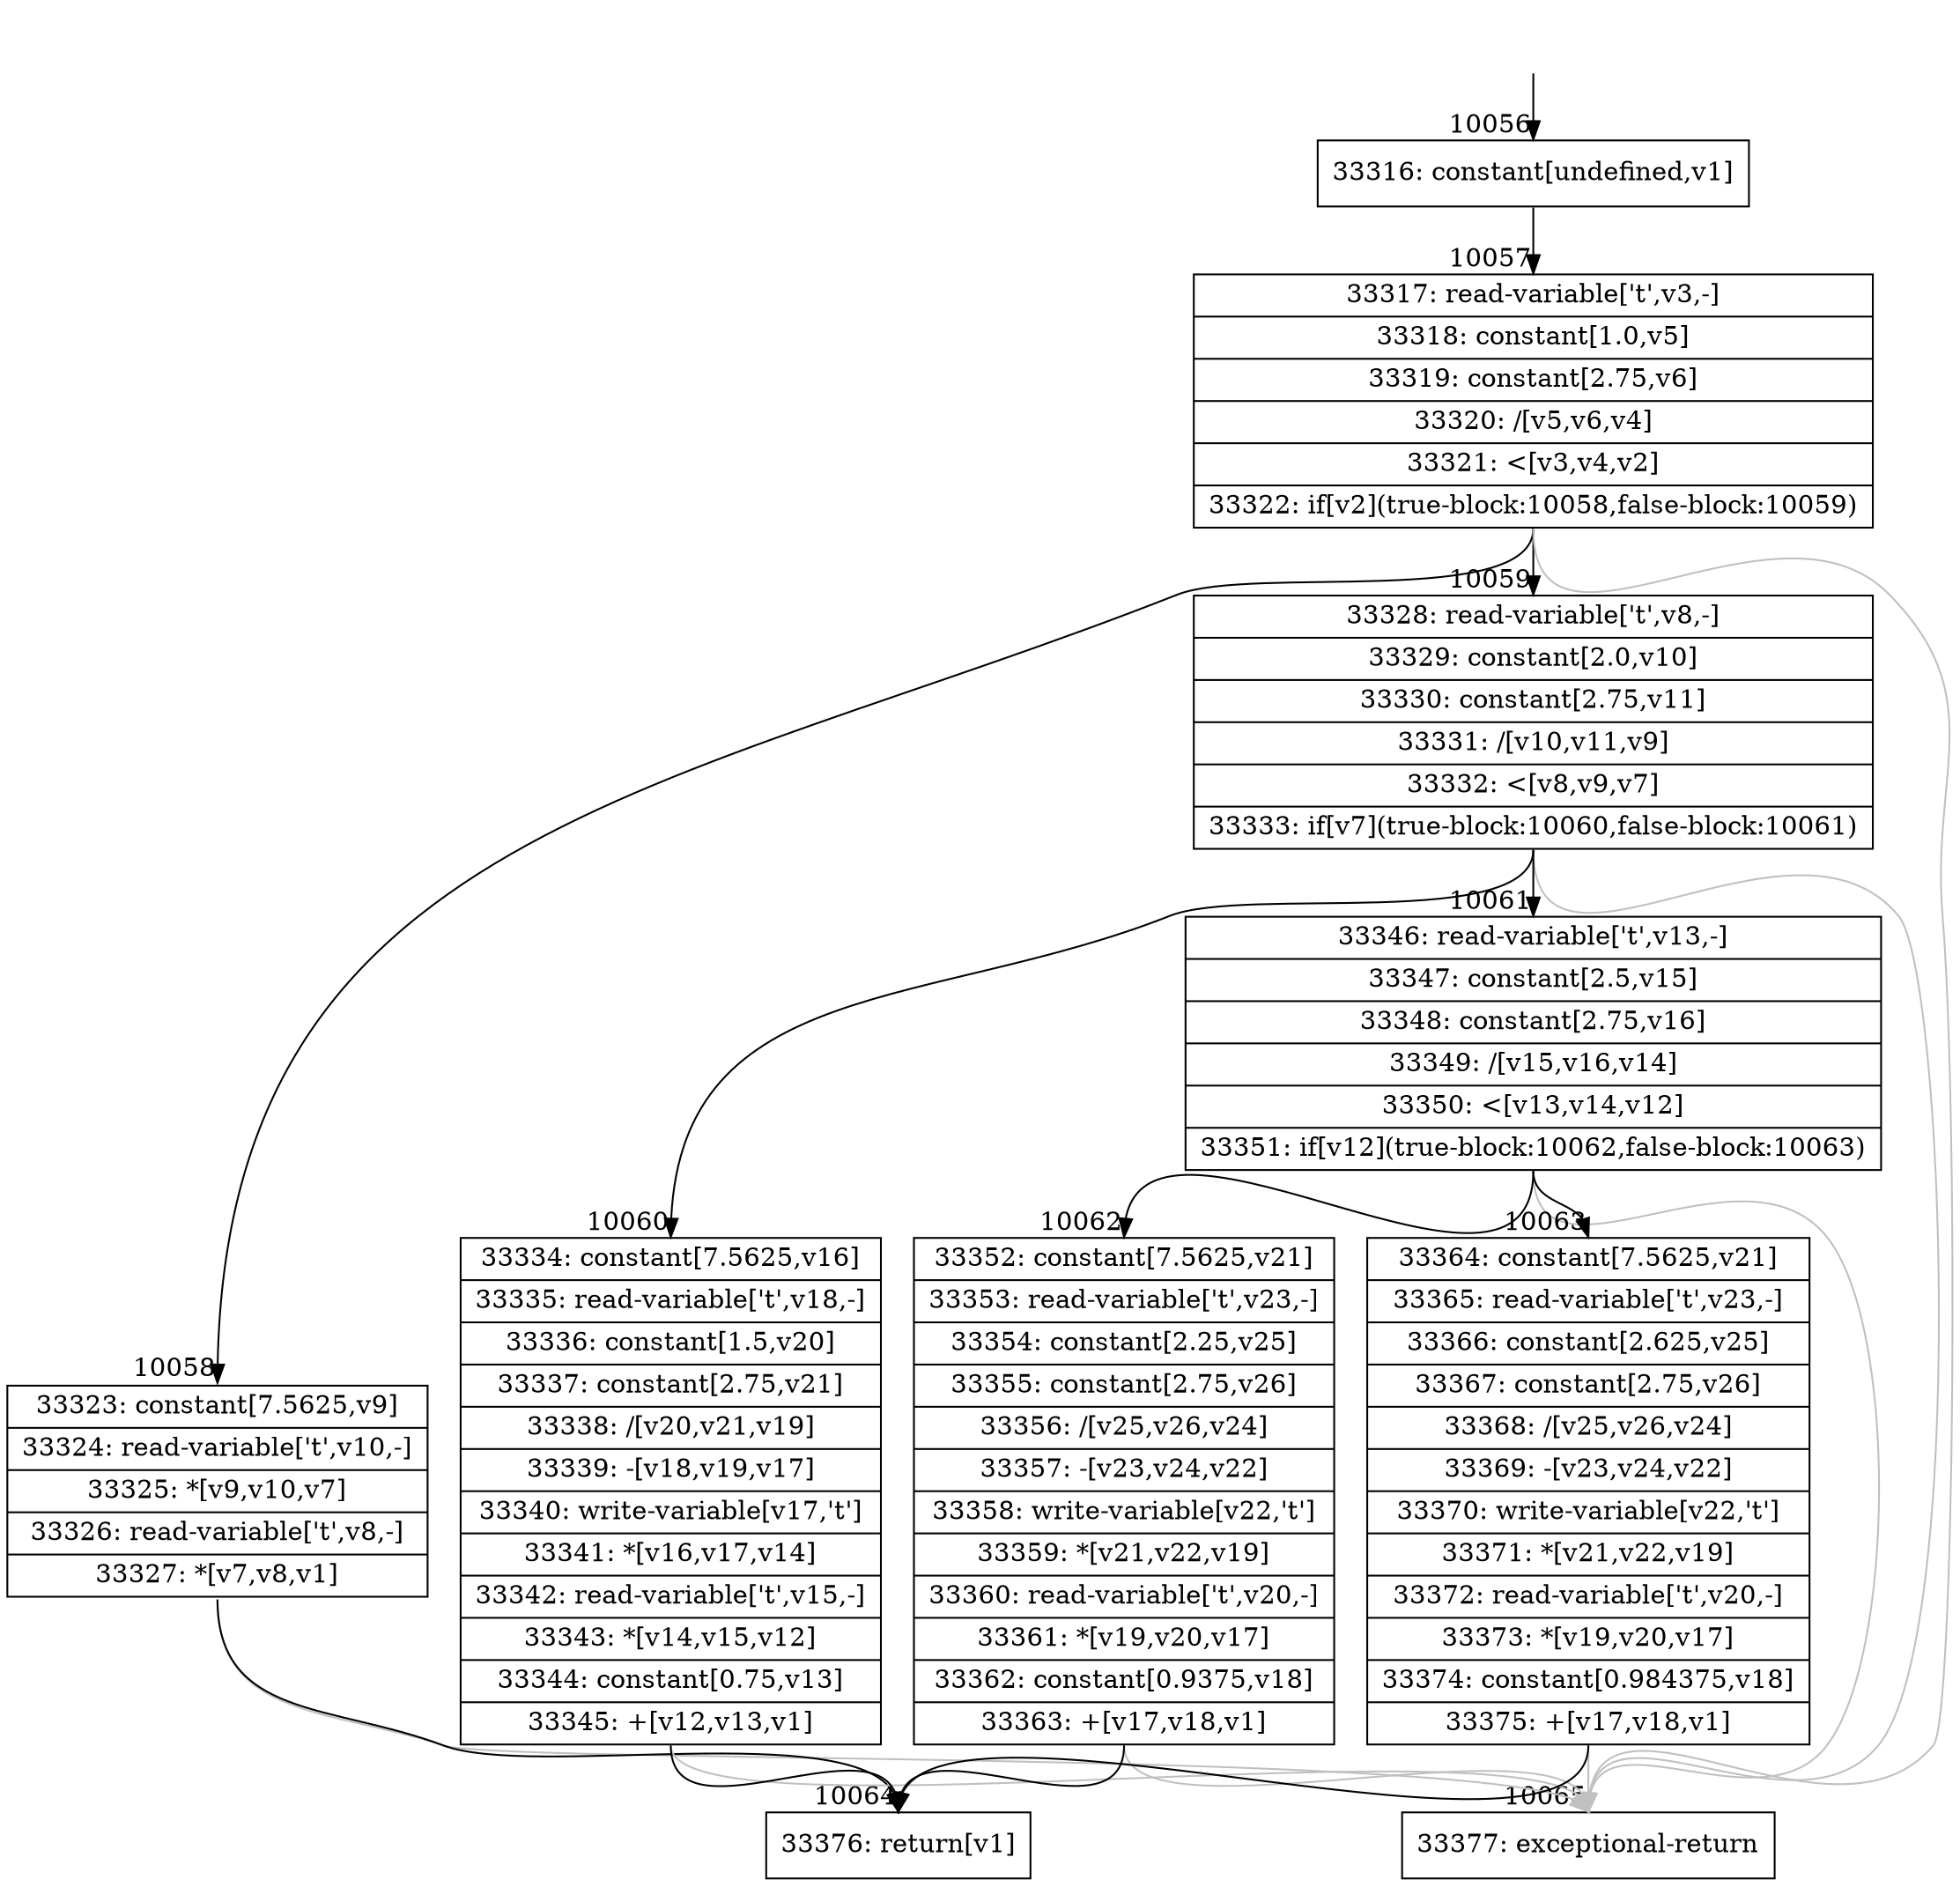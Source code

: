 digraph {
rankdir="TD"
BB_entry928[shape=none,label=""];
BB_entry928 -> BB10056 [tailport=s, headport=n, headlabel="    10056"]
BB10056 [shape=record label="{33316: constant[undefined,v1]}" ] 
BB10056 -> BB10057 [tailport=s, headport=n, headlabel="      10057"]
BB10057 [shape=record label="{33317: read-variable['t',v3,-]|33318: constant[1.0,v5]|33319: constant[2.75,v6]|33320: /[v5,v6,v4]|33321: \<[v3,v4,v2]|33322: if[v2](true-block:10058,false-block:10059)}" ] 
BB10057 -> BB10058 [tailport=s, headport=n, headlabel="      10058"]
BB10057 -> BB10059 [tailport=s, headport=n, headlabel="      10059"]
BB10057 -> BB10065 [tailport=s, headport=n, color=gray, headlabel="      10065"]
BB10058 [shape=record label="{33323: constant[7.5625,v9]|33324: read-variable['t',v10,-]|33325: *[v9,v10,v7]|33326: read-variable['t',v8,-]|33327: *[v7,v8,v1]}" ] 
BB10058 -> BB10064 [tailport=s, headport=n, headlabel="      10064"]
BB10058 -> BB10065 [tailport=s, headport=n, color=gray]
BB10059 [shape=record label="{33328: read-variable['t',v8,-]|33329: constant[2.0,v10]|33330: constant[2.75,v11]|33331: /[v10,v11,v9]|33332: \<[v8,v9,v7]|33333: if[v7](true-block:10060,false-block:10061)}" ] 
BB10059 -> BB10060 [tailport=s, headport=n, headlabel="      10060"]
BB10059 -> BB10061 [tailport=s, headport=n, headlabel="      10061"]
BB10059 -> BB10065 [tailport=s, headport=n, color=gray]
BB10060 [shape=record label="{33334: constant[7.5625,v16]|33335: read-variable['t',v18,-]|33336: constant[1.5,v20]|33337: constant[2.75,v21]|33338: /[v20,v21,v19]|33339: -[v18,v19,v17]|33340: write-variable[v17,'t']|33341: *[v16,v17,v14]|33342: read-variable['t',v15,-]|33343: *[v14,v15,v12]|33344: constant[0.75,v13]|33345: +[v12,v13,v1]}" ] 
BB10060 -> BB10064 [tailport=s, headport=n]
BB10060 -> BB10065 [tailport=s, headport=n, color=gray]
BB10061 [shape=record label="{33346: read-variable['t',v13,-]|33347: constant[2.5,v15]|33348: constant[2.75,v16]|33349: /[v15,v16,v14]|33350: \<[v13,v14,v12]|33351: if[v12](true-block:10062,false-block:10063)}" ] 
BB10061 -> BB10062 [tailport=s, headport=n, headlabel="      10062"]
BB10061 -> BB10063 [tailport=s, headport=n, headlabel="      10063"]
BB10061 -> BB10065 [tailport=s, headport=n, color=gray]
BB10062 [shape=record label="{33352: constant[7.5625,v21]|33353: read-variable['t',v23,-]|33354: constant[2.25,v25]|33355: constant[2.75,v26]|33356: /[v25,v26,v24]|33357: -[v23,v24,v22]|33358: write-variable[v22,'t']|33359: *[v21,v22,v19]|33360: read-variable['t',v20,-]|33361: *[v19,v20,v17]|33362: constant[0.9375,v18]|33363: +[v17,v18,v1]}" ] 
BB10062 -> BB10064 [tailport=s, headport=n]
BB10062 -> BB10065 [tailport=s, headport=n, color=gray]
BB10063 [shape=record label="{33364: constant[7.5625,v21]|33365: read-variable['t',v23,-]|33366: constant[2.625,v25]|33367: constant[2.75,v26]|33368: /[v25,v26,v24]|33369: -[v23,v24,v22]|33370: write-variable[v22,'t']|33371: *[v21,v22,v19]|33372: read-variable['t',v20,-]|33373: *[v19,v20,v17]|33374: constant[0.984375,v18]|33375: +[v17,v18,v1]}" ] 
BB10063 -> BB10064 [tailport=s, headport=n]
BB10063 -> BB10065 [tailport=s, headport=n, color=gray]
BB10064 [shape=record label="{33376: return[v1]}" ] 
BB10065 [shape=record label="{33377: exceptional-return}" ] 
//#$~ 5898
}
